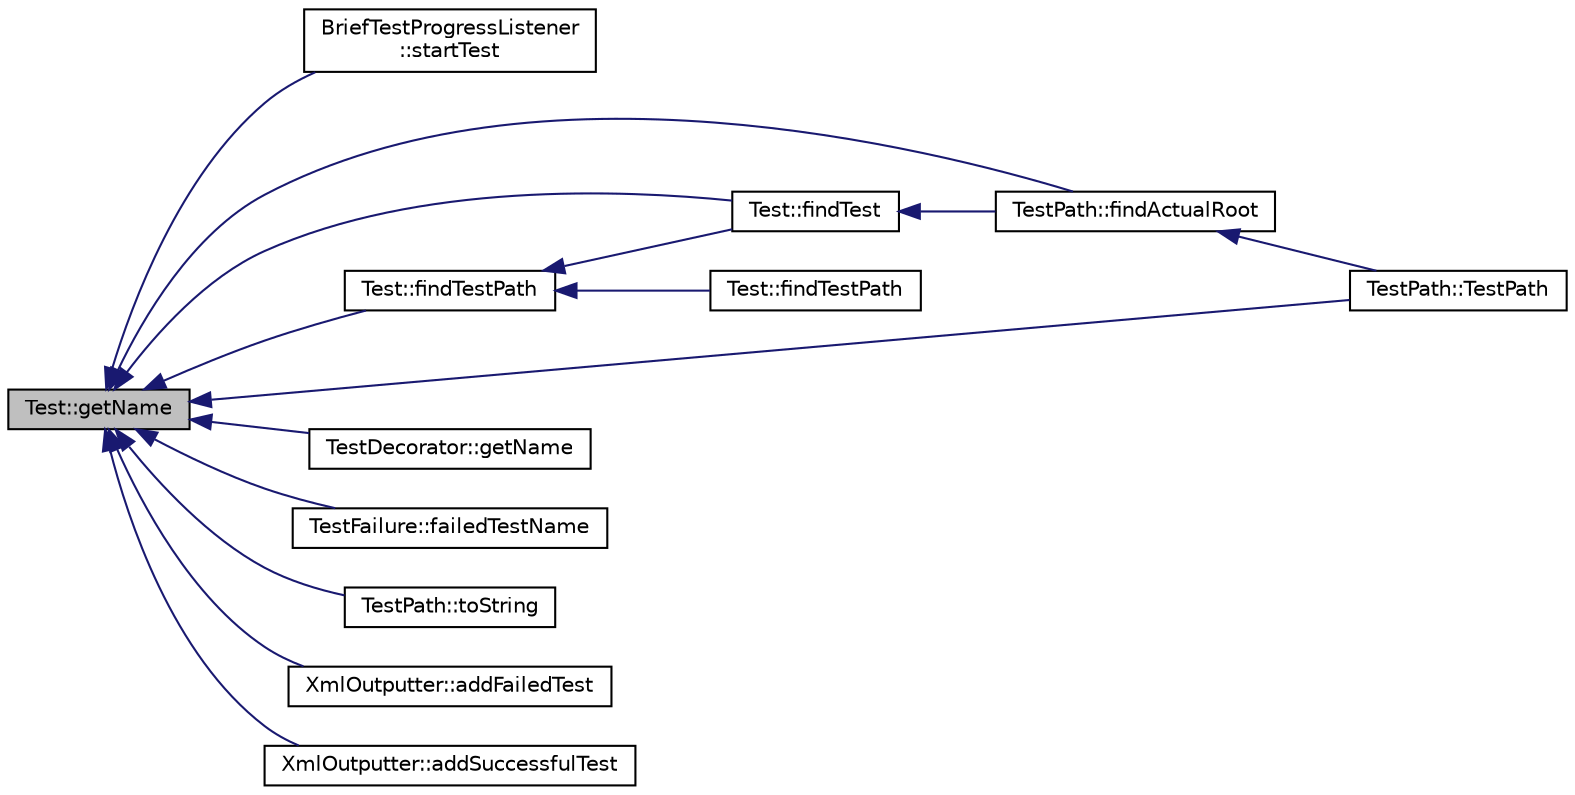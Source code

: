 digraph "Test::getName"
{
  edge [fontname="Helvetica",fontsize="10",labelfontname="Helvetica",labelfontsize="10"];
  node [fontname="Helvetica",fontsize="10",shape=record];
  rankdir="LR";
  Node1 [label="Test::getName",height=0.2,width=0.4,color="black", fillcolor="grey75", style="filled", fontcolor="black"];
  Node1 -> Node2 [dir="back",color="midnightblue",fontsize="10",style="solid",fontname="Helvetica"];
  Node2 [label="BriefTestProgressListener\l::startTest",height=0.2,width=0.4,color="black", fillcolor="white", style="filled",URL="$class_brief_test_progress_listener.html#ab4196e15752bb2be443e72418500e20e",tooltip="Called when just before a TestCase is run. "];
  Node1 -> Node3 [dir="back",color="midnightblue",fontsize="10",style="solid",fontname="Helvetica"];
  Node3 [label="Test::findTest",height=0.2,width=0.4,color="black", fillcolor="white", style="filled",URL="$class_test.html#aba7193712668533f2fa048a93e0f4705",tooltip="Finds the test with the specified name in the hierarchy. "];
  Node3 -> Node4 [dir="back",color="midnightblue",fontsize="10",style="solid",fontname="Helvetica"];
  Node4 [label="TestPath::findActualRoot",height=0.2,width=0.4,color="black", fillcolor="white", style="filled",URL="$class_test_path.html#a4229e1e693fbadd725d532e4a92e7d6d",tooltip="Finds the actual root of a path string and get the path string name components. "];
  Node4 -> Node5 [dir="back",color="midnightblue",fontsize="10",style="solid",fontname="Helvetica"];
  Node5 [label="TestPath::TestPath",height=0.2,width=0.4,color="black", fillcolor="white", style="filled",URL="$class_test_path.html#a5855701e39a328a19f9780a130106cb3",tooltip="Resolves a path from a string returned by toString(). "];
  Node1 -> Node6 [dir="back",color="midnightblue",fontsize="10",style="solid",fontname="Helvetica"];
  Node6 [label="Test::findTestPath",height=0.2,width=0.4,color="black", fillcolor="white", style="filled",URL="$class_test.html#ac14ebe5c88d6edf0280f1205626a89bd",tooltip="Finds the test with the specified name and its parents test. "];
  Node6 -> Node3 [dir="back",color="midnightblue",fontsize="10",style="solid",fontname="Helvetica"];
  Node6 -> Node7 [dir="back",color="midnightblue",fontsize="10",style="solid",fontname="Helvetica"];
  Node7 [label="Test::findTestPath",height=0.2,width=0.4,color="black", fillcolor="white", style="filled",URL="$class_test.html#aff5ac29caeb2acf85002cbf16276cda8",tooltip="Finds the specified test and its parents test. "];
  Node1 -> Node8 [dir="back",color="midnightblue",fontsize="10",style="solid",fontname="Helvetica"];
  Node8 [label="TestDecorator::getName",height=0.2,width=0.4,color="black", fillcolor="white", style="filled",URL="$class_test_decorator.html#acdcf679bba926032d2e4535fca1e9cf0",tooltip="Returns the test name. "];
  Node1 -> Node9 [dir="back",color="midnightblue",fontsize="10",style="solid",fontname="Helvetica"];
  Node9 [label="TestFailure::failedTestName",height=0.2,width=0.4,color="black", fillcolor="white", style="filled",URL="$class_test_failure.html#af2f5978f08aa97106acdb09a57807a0e",tooltip="Gets the name of the failed test. "];
  Node1 -> Node5 [dir="back",color="midnightblue",fontsize="10",style="solid",fontname="Helvetica"];
  Node1 -> Node10 [dir="back",color="midnightblue",fontsize="10",style="solid",fontname="Helvetica"];
  Node10 [label="TestPath::toString",height=0.2,width=0.4,color="black", fillcolor="white", style="filled",URL="$class_test_path.html#a81fd857b678a51a56db150b5c4d32971",tooltip="Returns the path as a string. "];
  Node1 -> Node4 [dir="back",color="midnightblue",fontsize="10",style="solid",fontname="Helvetica"];
  Node1 -> Node11 [dir="back",color="midnightblue",fontsize="10",style="solid",fontname="Helvetica"];
  Node11 [label="XmlOutputter::addFailedTest",height=0.2,width=0.4,color="black", fillcolor="white", style="filled",URL="$class_xml_outputter.html#a5002fa353d24724288987e704763def2",tooltip="Adds a failed test to the failed tests node. Creates a new element containing datas about the failed ..."];
  Node1 -> Node12 [dir="back",color="midnightblue",fontsize="10",style="solid",fontname="Helvetica"];
  Node12 [label="XmlOutputter::addSuccessfulTest",height=0.2,width=0.4,color="black", fillcolor="white", style="filled",URL="$class_xml_outputter.html#a9f1b3768852b4dbf1a597c193a8e06a2",tooltip="Adds a successful test to the successful tests node. Creates a new element containing datas about the..."];
}
